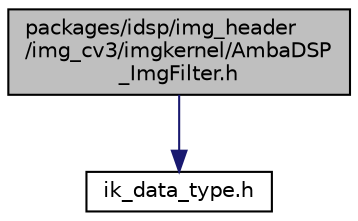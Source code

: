 digraph "packages/idsp/img_header/img_cv3/imgkernel/AmbaDSP_ImgFilter.h"
{
 // INTERACTIVE_SVG=YES
 // LATEX_PDF_SIZE
  bgcolor="transparent";
  edge [fontname="Helvetica",fontsize="10",labelfontname="Helvetica",labelfontsize="10"];
  node [fontname="Helvetica",fontsize="10",shape=record];
  Node1 [label="packages/idsp/img_header\l/img_cv3/imgkernel/AmbaDSP\l_ImgFilter.h",height=0.2,width=0.4,color="black", fillcolor="grey75", style="filled", fontcolor="black",tooltip=" "];
  Node1 -> Node2 [color="midnightblue",fontsize="10",style="solid",fontname="Helvetica"];
  Node2 [label="ik_data_type.h",height=0.2,width=0.4,color="black",URL="$df/d99/ik__data__type_8h.html",tooltip=" "];
}
